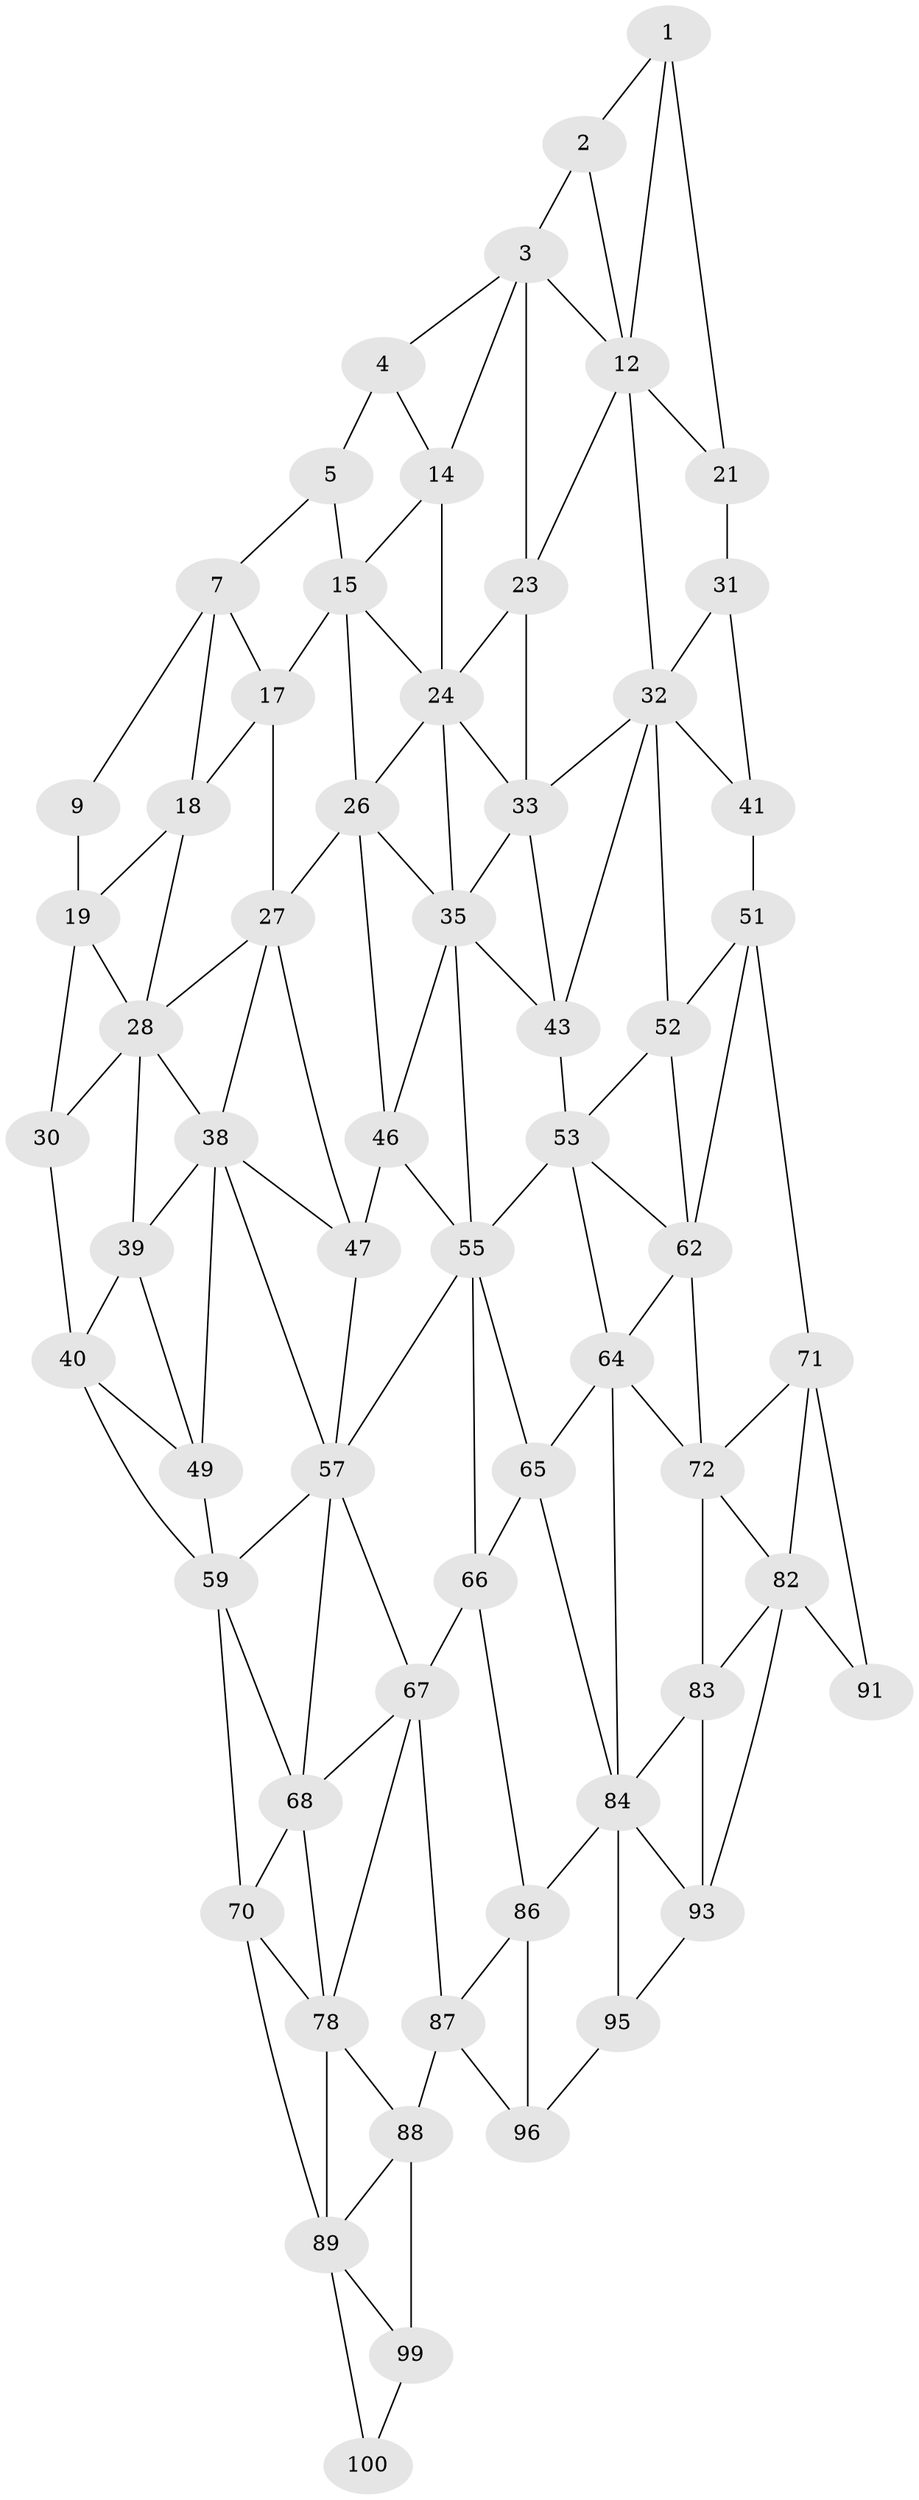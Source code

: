 // original degree distribution, {2: 0.04, 3: 0.32, 4: 0.64}
// Generated by graph-tools (version 1.1) at 2025/11/02/21/25 10:11:12]
// undirected, 61 vertices, 130 edges
graph export_dot {
graph [start="1"]
  node [color=gray90,style=filled];
  1 [super="+11"];
  2;
  3 [super="+13"];
  4;
  5 [super="+6"];
  7 [super="+8"];
  9 [super="+10"];
  12 [super="+22"];
  14;
  15 [super="+16"];
  17;
  18;
  19 [super="+20"];
  21;
  23;
  24 [super="+25"];
  26 [super="+36"];
  27 [super="+37"];
  28 [super="+29"];
  30;
  31;
  32 [super="+42"];
  33 [super="+34"];
  35 [super="+45"];
  38 [super="+48"];
  39;
  40 [super="+50"];
  41;
  43 [super="+44"];
  46;
  47;
  49;
  51 [super="+61"];
  52;
  53 [super="+54"];
  55 [super="+56"];
  57 [super="+58"];
  59 [super="+60"];
  62 [super="+63"];
  64 [super="+74"];
  65 [super="+75"];
  66 [super="+76"];
  67 [super="+77"];
  68 [super="+69"];
  70 [super="+80"];
  71 [super="+81"];
  72 [super="+73"];
  78 [super="+79"];
  82 [super="+92"];
  83;
  84 [super="+85"];
  86;
  87 [super="+97"];
  88 [super="+98"];
  89 [super="+90"];
  91;
  93 [super="+94"];
  95;
  96;
  99;
  100;
  1 -- 2;
  1 -- 12;
  1 -- 21;
  2 -- 12;
  2 -- 3;
  3 -- 4;
  3 -- 12;
  3 -- 14;
  3 -- 23;
  4 -- 14;
  4 -- 5;
  5 -- 15 [weight=2];
  5 -- 7;
  7 -- 17;
  7 -- 9;
  7 -- 18;
  9 -- 19 [weight=2];
  12 -- 32;
  12 -- 21;
  12 -- 23;
  14 -- 24;
  14 -- 15;
  15 -- 24;
  15 -- 17;
  15 -- 26;
  17 -- 27;
  17 -- 18;
  18 -- 28;
  18 -- 19;
  19 -- 30;
  19 -- 28;
  21 -- 31;
  23 -- 33;
  23 -- 24;
  24 -- 33;
  24 -- 26;
  24 -- 35;
  26 -- 27 [weight=2];
  26 -- 35;
  26 -- 46;
  27 -- 28;
  27 -- 38;
  27 -- 47;
  28 -- 38;
  28 -- 30;
  28 -- 39;
  30 -- 40;
  31 -- 41;
  31 -- 32;
  32 -- 33;
  32 -- 41;
  32 -- 43;
  32 -- 52;
  33 -- 43 [weight=2];
  33 -- 35;
  35 -- 43;
  35 -- 46;
  35 -- 55;
  38 -- 39;
  38 -- 49;
  38 -- 57;
  38 -- 47;
  39 -- 49;
  39 -- 40;
  40 -- 49;
  40 -- 59;
  41 -- 51;
  43 -- 53 [weight=2];
  46 -- 47;
  46 -- 55;
  47 -- 57;
  49 -- 59;
  51 -- 52;
  51 -- 62;
  51 -- 71;
  52 -- 62;
  52 -- 53;
  53 -- 64;
  53 -- 55;
  53 -- 62;
  55 -- 65;
  55 -- 57;
  55 -- 66;
  57 -- 67;
  57 -- 59;
  57 -- 68;
  59 -- 68;
  59 -- 70;
  62 -- 72 [weight=2];
  62 -- 64;
  64 -- 65 [weight=2];
  64 -- 72;
  64 -- 84;
  65 -- 66 [weight=2];
  65 -- 84;
  66 -- 67 [weight=2];
  66 -- 86;
  67 -- 68;
  67 -- 78;
  67 -- 87;
  68 -- 78 [weight=2];
  68 -- 70;
  70 -- 89;
  70 -- 78;
  71 -- 72;
  71 -- 82;
  71 -- 91;
  72 -- 82;
  72 -- 83;
  78 -- 88;
  78 -- 89;
  82 -- 83;
  82 -- 91;
  82 -- 93;
  83 -- 93;
  83 -- 84;
  84 -- 86;
  84 -- 95;
  84 -- 93;
  86 -- 96;
  86 -- 87;
  87 -- 88 [weight=2];
  87 -- 96;
  88 -- 89;
  88 -- 99;
  89 -- 99;
  89 -- 100;
  93 -- 95;
  95 -- 96;
  99 -- 100;
}
